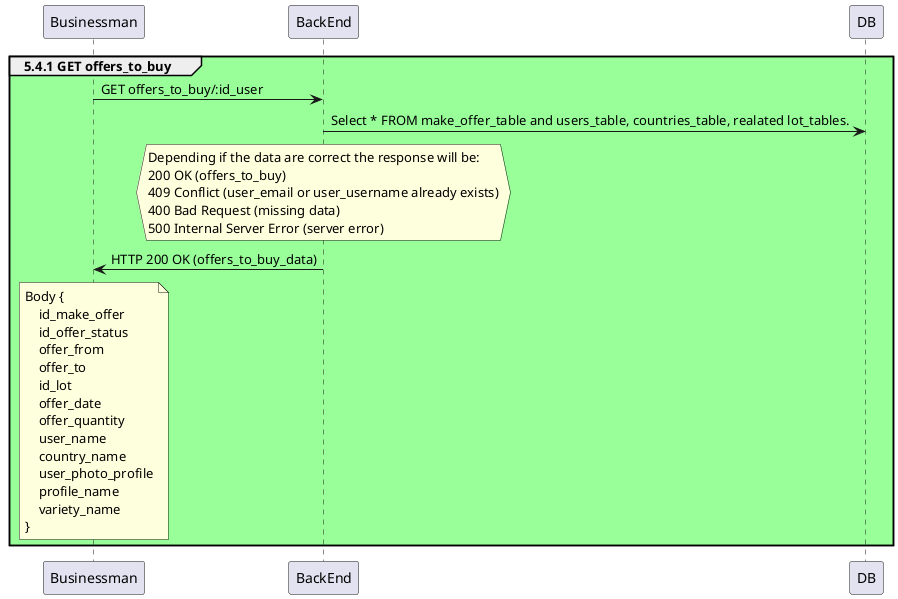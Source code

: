 @startuml

    group #99FF99 5.4.1 GET offers_to_buy

        Businessman -> BackEnd: GET offers_to_buy/:id_user

        BackEnd -> DB: Select * FROM make_offer_table and users_table, countries_table, realated lot_tables.

        hnote over BackEnd
            Depending if the data are correct the response will be:
            200 OK (offers_to_buy)
            409 Conflict (user_email or user_username already exists)
            400 Bad Request (missing data)
            500 Internal Server Error (server error)
        endnote

        BackEnd -> Businessman: HTTP 200 OK (offers_to_buy_data)

        note over Businessman
            Body {
                id_make_offer
                id_offer_status
                offer_from
                offer_to
                id_lot
                offer_date
                offer_quantity
                user_name
                country_name
                user_photo_profile
                profile_name
                variety_name
            }
        endnote
    
    end group 

@enduml